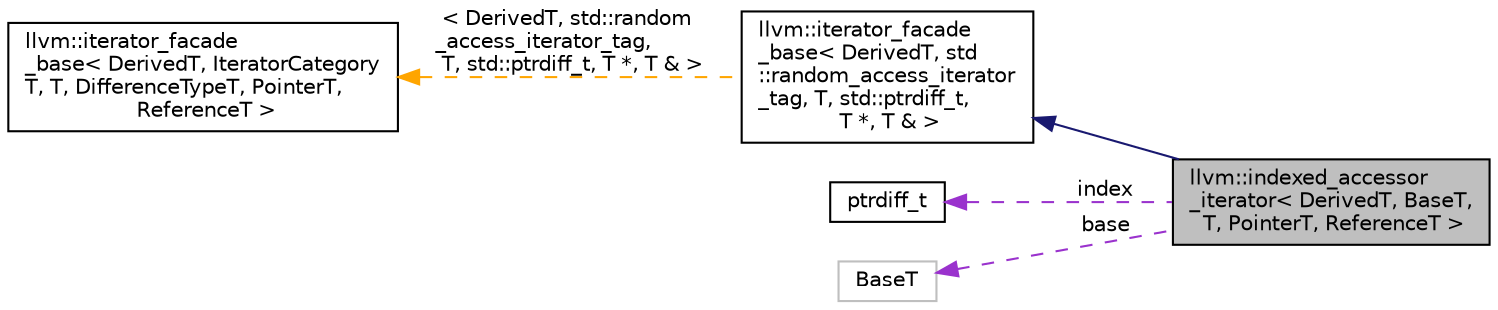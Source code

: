 digraph "llvm::indexed_accessor_iterator&lt; DerivedT, BaseT, T, PointerT, ReferenceT &gt;"
{
 // LATEX_PDF_SIZE
  bgcolor="transparent";
  edge [fontname="Helvetica",fontsize="10",labelfontname="Helvetica",labelfontsize="10"];
  node [fontname="Helvetica",fontsize="10",shape=record];
  rankdir="LR";
  Node1 [label="llvm::indexed_accessor\l_iterator\< DerivedT, BaseT,\l T, PointerT, ReferenceT \>",height=0.2,width=0.4,color="black", fillcolor="grey75", style="filled", fontcolor="black",tooltip="A utility class used to implement an iterator that contains some base object and an index."];
  Node2 -> Node1 [dir="back",color="midnightblue",fontsize="10",style="solid",fontname="Helvetica"];
  Node2 [label="llvm::iterator_facade\l_base\< DerivedT, std\l::random_access_iterator\l_tag, T, std::ptrdiff_t,\l T *, T & \>",height=0.2,width=0.4,color="black",URL="$classllvm_1_1iterator__facade__base.html",tooltip=" "];
  Node3 -> Node2 [dir="back",color="orange",fontsize="10",style="dashed",label=" \< DerivedT, std::random\l_access_iterator_tag,\l T, std::ptrdiff_t, T *, T & \>" ,fontname="Helvetica"];
  Node3 [label="llvm::iterator_facade\l_base\< DerivedT, IteratorCategory\lT, T, DifferenceTypeT, PointerT,\l ReferenceT \>",height=0.2,width=0.4,color="black",URL="$classllvm_1_1iterator__facade__base.html",tooltip="CRTP base class which implements the entire standard iterator facade in terms of a minimal subset of ..."];
  Node4 -> Node1 [dir="back",color="darkorchid3",fontsize="10",style="dashed",label=" index" ,fontname="Helvetica"];
  Node4 [label="ptrdiff_t",height=0.2,width=0.4,color="black",URL="$classptrdiff__t.html",tooltip=" "];
  Node5 -> Node1 [dir="back",color="darkorchid3",fontsize="10",style="dashed",label=" base" ,fontname="Helvetica"];
  Node5 [label="BaseT",height=0.2,width=0.4,color="grey75",tooltip=" "];
}

